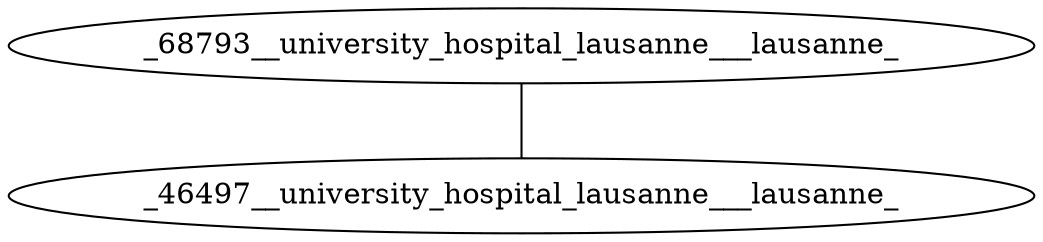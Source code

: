 graph {
_68793__university_hospital_lausanne___lausanne_ -- _46497__university_hospital_lausanne___lausanne_
}